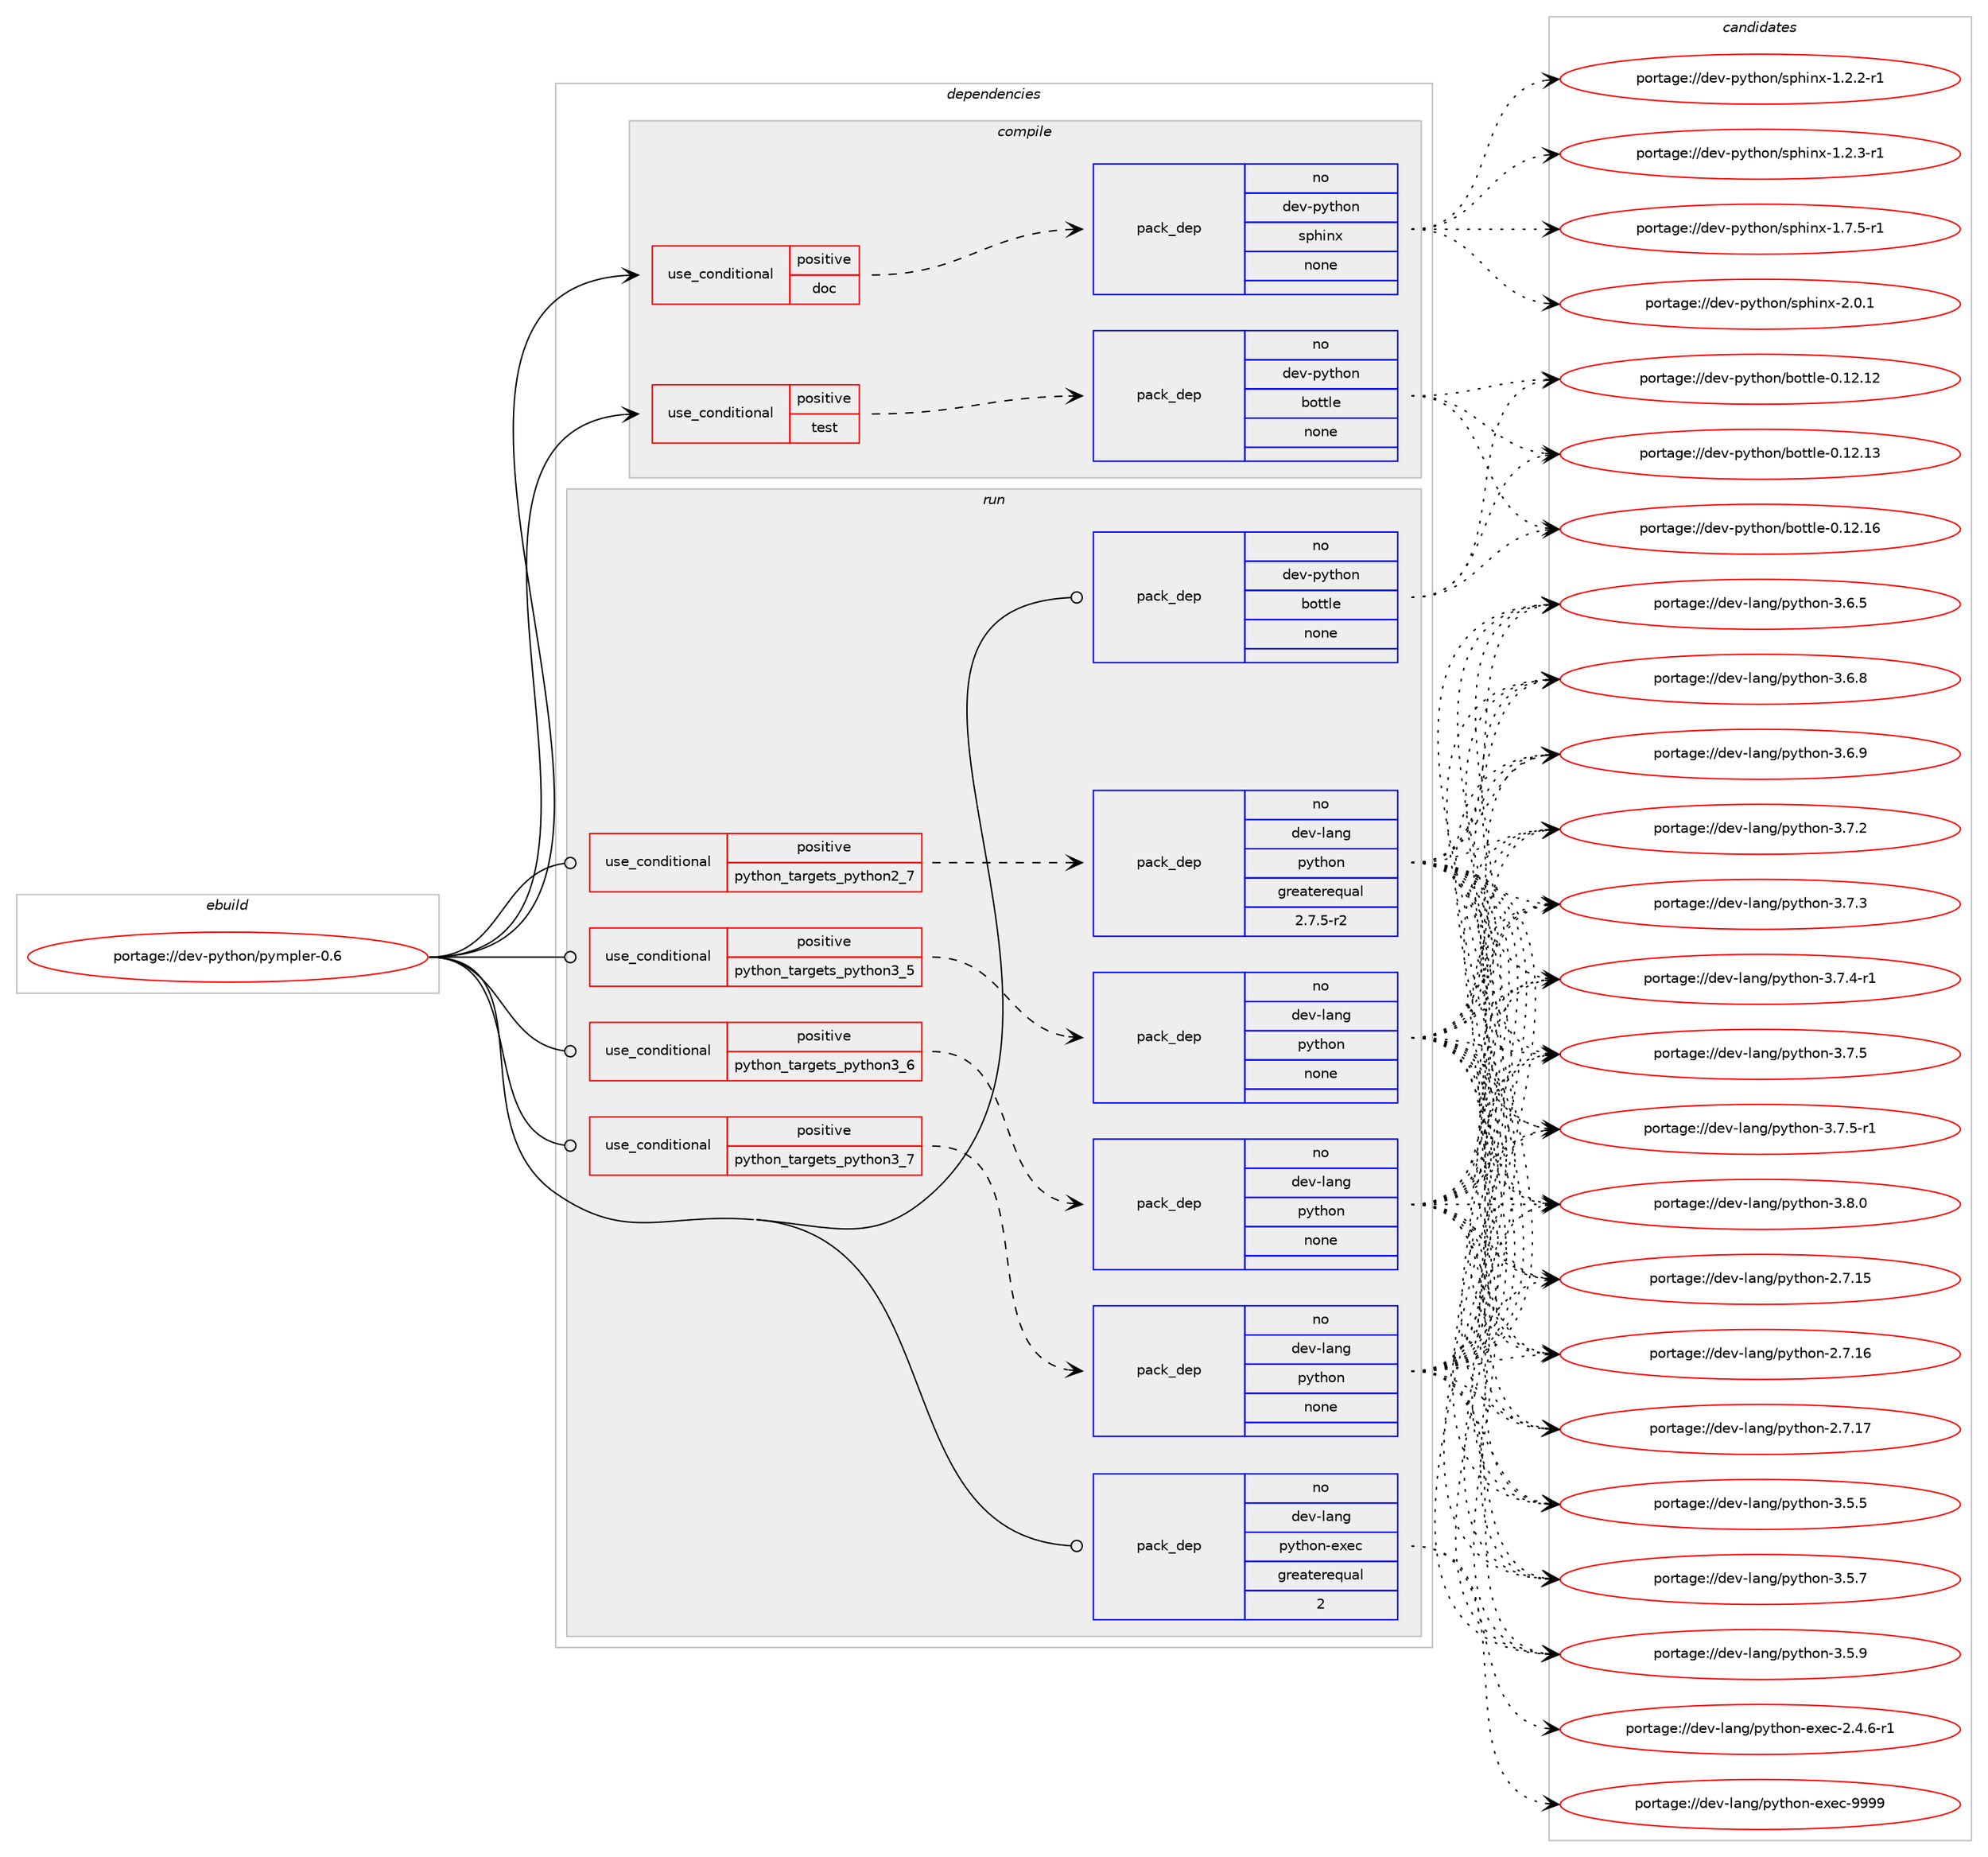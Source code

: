 digraph prolog {

# *************
# Graph options
# *************

newrank=true;
concentrate=true;
compound=true;
graph [rankdir=LR,fontname=Helvetica,fontsize=10,ranksep=1.5];#, ranksep=2.5, nodesep=0.2];
edge  [arrowhead=vee];
node  [fontname=Helvetica,fontsize=10];

# **********
# The ebuild
# **********

subgraph cluster_leftcol {
color=gray;
rank=same;
label=<<i>ebuild</i>>;
id [label="portage://dev-python/pympler-0.6", color=red, width=4, href="../dev-python/pympler-0.6.svg"];
}

# ****************
# The dependencies
# ****************

subgraph cluster_midcol {
color=gray;
label=<<i>dependencies</i>>;
subgraph cluster_compile {
fillcolor="#eeeeee";
style=filled;
label=<<i>compile</i>>;
subgraph cond35573 {
dependency162022 [label=<<TABLE BORDER="0" CELLBORDER="1" CELLSPACING="0" CELLPADDING="4"><TR><TD ROWSPAN="3" CELLPADDING="10">use_conditional</TD></TR><TR><TD>positive</TD></TR><TR><TD>doc</TD></TR></TABLE>>, shape=none, color=red];
subgraph pack123080 {
dependency162023 [label=<<TABLE BORDER="0" CELLBORDER="1" CELLSPACING="0" CELLPADDING="4" WIDTH="220"><TR><TD ROWSPAN="6" CELLPADDING="30">pack_dep</TD></TR><TR><TD WIDTH="110">no</TD></TR><TR><TD>dev-python</TD></TR><TR><TD>sphinx</TD></TR><TR><TD>none</TD></TR><TR><TD></TD></TR></TABLE>>, shape=none, color=blue];
}
dependency162022:e -> dependency162023:w [weight=20,style="dashed",arrowhead="vee"];
}
id:e -> dependency162022:w [weight=20,style="solid",arrowhead="vee"];
subgraph cond35574 {
dependency162024 [label=<<TABLE BORDER="0" CELLBORDER="1" CELLSPACING="0" CELLPADDING="4"><TR><TD ROWSPAN="3" CELLPADDING="10">use_conditional</TD></TR><TR><TD>positive</TD></TR><TR><TD>test</TD></TR></TABLE>>, shape=none, color=red];
subgraph pack123081 {
dependency162025 [label=<<TABLE BORDER="0" CELLBORDER="1" CELLSPACING="0" CELLPADDING="4" WIDTH="220"><TR><TD ROWSPAN="6" CELLPADDING="30">pack_dep</TD></TR><TR><TD WIDTH="110">no</TD></TR><TR><TD>dev-python</TD></TR><TR><TD>bottle</TD></TR><TR><TD>none</TD></TR><TR><TD></TD></TR></TABLE>>, shape=none, color=blue];
}
dependency162024:e -> dependency162025:w [weight=20,style="dashed",arrowhead="vee"];
}
id:e -> dependency162024:w [weight=20,style="solid",arrowhead="vee"];
}
subgraph cluster_compileandrun {
fillcolor="#eeeeee";
style=filled;
label=<<i>compile and run</i>>;
}
subgraph cluster_run {
fillcolor="#eeeeee";
style=filled;
label=<<i>run</i>>;
subgraph cond35575 {
dependency162026 [label=<<TABLE BORDER="0" CELLBORDER="1" CELLSPACING="0" CELLPADDING="4"><TR><TD ROWSPAN="3" CELLPADDING="10">use_conditional</TD></TR><TR><TD>positive</TD></TR><TR><TD>python_targets_python2_7</TD></TR></TABLE>>, shape=none, color=red];
subgraph pack123082 {
dependency162027 [label=<<TABLE BORDER="0" CELLBORDER="1" CELLSPACING="0" CELLPADDING="4" WIDTH="220"><TR><TD ROWSPAN="6" CELLPADDING="30">pack_dep</TD></TR><TR><TD WIDTH="110">no</TD></TR><TR><TD>dev-lang</TD></TR><TR><TD>python</TD></TR><TR><TD>greaterequal</TD></TR><TR><TD>2.7.5-r2</TD></TR></TABLE>>, shape=none, color=blue];
}
dependency162026:e -> dependency162027:w [weight=20,style="dashed",arrowhead="vee"];
}
id:e -> dependency162026:w [weight=20,style="solid",arrowhead="odot"];
subgraph cond35576 {
dependency162028 [label=<<TABLE BORDER="0" CELLBORDER="1" CELLSPACING="0" CELLPADDING="4"><TR><TD ROWSPAN="3" CELLPADDING="10">use_conditional</TD></TR><TR><TD>positive</TD></TR><TR><TD>python_targets_python3_5</TD></TR></TABLE>>, shape=none, color=red];
subgraph pack123083 {
dependency162029 [label=<<TABLE BORDER="0" CELLBORDER="1" CELLSPACING="0" CELLPADDING="4" WIDTH="220"><TR><TD ROWSPAN="6" CELLPADDING="30">pack_dep</TD></TR><TR><TD WIDTH="110">no</TD></TR><TR><TD>dev-lang</TD></TR><TR><TD>python</TD></TR><TR><TD>none</TD></TR><TR><TD></TD></TR></TABLE>>, shape=none, color=blue];
}
dependency162028:e -> dependency162029:w [weight=20,style="dashed",arrowhead="vee"];
}
id:e -> dependency162028:w [weight=20,style="solid",arrowhead="odot"];
subgraph cond35577 {
dependency162030 [label=<<TABLE BORDER="0" CELLBORDER="1" CELLSPACING="0" CELLPADDING="4"><TR><TD ROWSPAN="3" CELLPADDING="10">use_conditional</TD></TR><TR><TD>positive</TD></TR><TR><TD>python_targets_python3_6</TD></TR></TABLE>>, shape=none, color=red];
subgraph pack123084 {
dependency162031 [label=<<TABLE BORDER="0" CELLBORDER="1" CELLSPACING="0" CELLPADDING="4" WIDTH="220"><TR><TD ROWSPAN="6" CELLPADDING="30">pack_dep</TD></TR><TR><TD WIDTH="110">no</TD></TR><TR><TD>dev-lang</TD></TR><TR><TD>python</TD></TR><TR><TD>none</TD></TR><TR><TD></TD></TR></TABLE>>, shape=none, color=blue];
}
dependency162030:e -> dependency162031:w [weight=20,style="dashed",arrowhead="vee"];
}
id:e -> dependency162030:w [weight=20,style="solid",arrowhead="odot"];
subgraph cond35578 {
dependency162032 [label=<<TABLE BORDER="0" CELLBORDER="1" CELLSPACING="0" CELLPADDING="4"><TR><TD ROWSPAN="3" CELLPADDING="10">use_conditional</TD></TR><TR><TD>positive</TD></TR><TR><TD>python_targets_python3_7</TD></TR></TABLE>>, shape=none, color=red];
subgraph pack123085 {
dependency162033 [label=<<TABLE BORDER="0" CELLBORDER="1" CELLSPACING="0" CELLPADDING="4" WIDTH="220"><TR><TD ROWSPAN="6" CELLPADDING="30">pack_dep</TD></TR><TR><TD WIDTH="110">no</TD></TR><TR><TD>dev-lang</TD></TR><TR><TD>python</TD></TR><TR><TD>none</TD></TR><TR><TD></TD></TR></TABLE>>, shape=none, color=blue];
}
dependency162032:e -> dependency162033:w [weight=20,style="dashed",arrowhead="vee"];
}
id:e -> dependency162032:w [weight=20,style="solid",arrowhead="odot"];
subgraph pack123086 {
dependency162034 [label=<<TABLE BORDER="0" CELLBORDER="1" CELLSPACING="0" CELLPADDING="4" WIDTH="220"><TR><TD ROWSPAN="6" CELLPADDING="30">pack_dep</TD></TR><TR><TD WIDTH="110">no</TD></TR><TR><TD>dev-lang</TD></TR><TR><TD>python-exec</TD></TR><TR><TD>greaterequal</TD></TR><TR><TD>2</TD></TR></TABLE>>, shape=none, color=blue];
}
id:e -> dependency162034:w [weight=20,style="solid",arrowhead="odot"];
subgraph pack123087 {
dependency162035 [label=<<TABLE BORDER="0" CELLBORDER="1" CELLSPACING="0" CELLPADDING="4" WIDTH="220"><TR><TD ROWSPAN="6" CELLPADDING="30">pack_dep</TD></TR><TR><TD WIDTH="110">no</TD></TR><TR><TD>dev-python</TD></TR><TR><TD>bottle</TD></TR><TR><TD>none</TD></TR><TR><TD></TD></TR></TABLE>>, shape=none, color=blue];
}
id:e -> dependency162035:w [weight=20,style="solid",arrowhead="odot"];
}
}

# **************
# The candidates
# **************

subgraph cluster_choices {
rank=same;
color=gray;
label=<<i>candidates</i>>;

subgraph choice123080 {
color=black;
nodesep=1;
choiceportage10010111845112121116104111110471151121041051101204549465046504511449 [label="portage://dev-python/sphinx-1.2.2-r1", color=red, width=4,href="../dev-python/sphinx-1.2.2-r1.svg"];
choiceportage10010111845112121116104111110471151121041051101204549465046514511449 [label="portage://dev-python/sphinx-1.2.3-r1", color=red, width=4,href="../dev-python/sphinx-1.2.3-r1.svg"];
choiceportage10010111845112121116104111110471151121041051101204549465546534511449 [label="portage://dev-python/sphinx-1.7.5-r1", color=red, width=4,href="../dev-python/sphinx-1.7.5-r1.svg"];
choiceportage1001011184511212111610411111047115112104105110120455046484649 [label="portage://dev-python/sphinx-2.0.1", color=red, width=4,href="../dev-python/sphinx-2.0.1.svg"];
dependency162023:e -> choiceportage10010111845112121116104111110471151121041051101204549465046504511449:w [style=dotted,weight="100"];
dependency162023:e -> choiceportage10010111845112121116104111110471151121041051101204549465046514511449:w [style=dotted,weight="100"];
dependency162023:e -> choiceportage10010111845112121116104111110471151121041051101204549465546534511449:w [style=dotted,weight="100"];
dependency162023:e -> choiceportage1001011184511212111610411111047115112104105110120455046484649:w [style=dotted,weight="100"];
}
subgraph choice123081 {
color=black;
nodesep=1;
choiceportage1001011184511212111610411111047981111161161081014548464950464950 [label="portage://dev-python/bottle-0.12.12", color=red, width=4,href="../dev-python/bottle-0.12.12.svg"];
choiceportage1001011184511212111610411111047981111161161081014548464950464951 [label="portage://dev-python/bottle-0.12.13", color=red, width=4,href="../dev-python/bottle-0.12.13.svg"];
choiceportage1001011184511212111610411111047981111161161081014548464950464954 [label="portage://dev-python/bottle-0.12.16", color=red, width=4,href="../dev-python/bottle-0.12.16.svg"];
dependency162025:e -> choiceportage1001011184511212111610411111047981111161161081014548464950464950:w [style=dotted,weight="100"];
dependency162025:e -> choiceportage1001011184511212111610411111047981111161161081014548464950464951:w [style=dotted,weight="100"];
dependency162025:e -> choiceportage1001011184511212111610411111047981111161161081014548464950464954:w [style=dotted,weight="100"];
}
subgraph choice123082 {
color=black;
nodesep=1;
choiceportage10010111845108971101034711212111610411111045504655464953 [label="portage://dev-lang/python-2.7.15", color=red, width=4,href="../dev-lang/python-2.7.15.svg"];
choiceportage10010111845108971101034711212111610411111045504655464954 [label="portage://dev-lang/python-2.7.16", color=red, width=4,href="../dev-lang/python-2.7.16.svg"];
choiceportage10010111845108971101034711212111610411111045504655464955 [label="portage://dev-lang/python-2.7.17", color=red, width=4,href="../dev-lang/python-2.7.17.svg"];
choiceportage100101118451089711010347112121116104111110455146534653 [label="portage://dev-lang/python-3.5.5", color=red, width=4,href="../dev-lang/python-3.5.5.svg"];
choiceportage100101118451089711010347112121116104111110455146534655 [label="portage://dev-lang/python-3.5.7", color=red, width=4,href="../dev-lang/python-3.5.7.svg"];
choiceportage100101118451089711010347112121116104111110455146534657 [label="portage://dev-lang/python-3.5.9", color=red, width=4,href="../dev-lang/python-3.5.9.svg"];
choiceportage100101118451089711010347112121116104111110455146544653 [label="portage://dev-lang/python-3.6.5", color=red, width=4,href="../dev-lang/python-3.6.5.svg"];
choiceportage100101118451089711010347112121116104111110455146544656 [label="portage://dev-lang/python-3.6.8", color=red, width=4,href="../dev-lang/python-3.6.8.svg"];
choiceportage100101118451089711010347112121116104111110455146544657 [label="portage://dev-lang/python-3.6.9", color=red, width=4,href="../dev-lang/python-3.6.9.svg"];
choiceportage100101118451089711010347112121116104111110455146554650 [label="portage://dev-lang/python-3.7.2", color=red, width=4,href="../dev-lang/python-3.7.2.svg"];
choiceportage100101118451089711010347112121116104111110455146554651 [label="portage://dev-lang/python-3.7.3", color=red, width=4,href="../dev-lang/python-3.7.3.svg"];
choiceportage1001011184510897110103471121211161041111104551465546524511449 [label="portage://dev-lang/python-3.7.4-r1", color=red, width=4,href="../dev-lang/python-3.7.4-r1.svg"];
choiceportage100101118451089711010347112121116104111110455146554653 [label="portage://dev-lang/python-3.7.5", color=red, width=4,href="../dev-lang/python-3.7.5.svg"];
choiceportage1001011184510897110103471121211161041111104551465546534511449 [label="portage://dev-lang/python-3.7.5-r1", color=red, width=4,href="../dev-lang/python-3.7.5-r1.svg"];
choiceportage100101118451089711010347112121116104111110455146564648 [label="portage://dev-lang/python-3.8.0", color=red, width=4,href="../dev-lang/python-3.8.0.svg"];
dependency162027:e -> choiceportage10010111845108971101034711212111610411111045504655464953:w [style=dotted,weight="100"];
dependency162027:e -> choiceportage10010111845108971101034711212111610411111045504655464954:w [style=dotted,weight="100"];
dependency162027:e -> choiceportage10010111845108971101034711212111610411111045504655464955:w [style=dotted,weight="100"];
dependency162027:e -> choiceportage100101118451089711010347112121116104111110455146534653:w [style=dotted,weight="100"];
dependency162027:e -> choiceportage100101118451089711010347112121116104111110455146534655:w [style=dotted,weight="100"];
dependency162027:e -> choiceportage100101118451089711010347112121116104111110455146534657:w [style=dotted,weight="100"];
dependency162027:e -> choiceportage100101118451089711010347112121116104111110455146544653:w [style=dotted,weight="100"];
dependency162027:e -> choiceportage100101118451089711010347112121116104111110455146544656:w [style=dotted,weight="100"];
dependency162027:e -> choiceportage100101118451089711010347112121116104111110455146544657:w [style=dotted,weight="100"];
dependency162027:e -> choiceportage100101118451089711010347112121116104111110455146554650:w [style=dotted,weight="100"];
dependency162027:e -> choiceportage100101118451089711010347112121116104111110455146554651:w [style=dotted,weight="100"];
dependency162027:e -> choiceportage1001011184510897110103471121211161041111104551465546524511449:w [style=dotted,weight="100"];
dependency162027:e -> choiceportage100101118451089711010347112121116104111110455146554653:w [style=dotted,weight="100"];
dependency162027:e -> choiceportage1001011184510897110103471121211161041111104551465546534511449:w [style=dotted,weight="100"];
dependency162027:e -> choiceportage100101118451089711010347112121116104111110455146564648:w [style=dotted,weight="100"];
}
subgraph choice123083 {
color=black;
nodesep=1;
choiceportage10010111845108971101034711212111610411111045504655464953 [label="portage://dev-lang/python-2.7.15", color=red, width=4,href="../dev-lang/python-2.7.15.svg"];
choiceportage10010111845108971101034711212111610411111045504655464954 [label="portage://dev-lang/python-2.7.16", color=red, width=4,href="../dev-lang/python-2.7.16.svg"];
choiceportage10010111845108971101034711212111610411111045504655464955 [label="portage://dev-lang/python-2.7.17", color=red, width=4,href="../dev-lang/python-2.7.17.svg"];
choiceportage100101118451089711010347112121116104111110455146534653 [label="portage://dev-lang/python-3.5.5", color=red, width=4,href="../dev-lang/python-3.5.5.svg"];
choiceportage100101118451089711010347112121116104111110455146534655 [label="portage://dev-lang/python-3.5.7", color=red, width=4,href="../dev-lang/python-3.5.7.svg"];
choiceportage100101118451089711010347112121116104111110455146534657 [label="portage://dev-lang/python-3.5.9", color=red, width=4,href="../dev-lang/python-3.5.9.svg"];
choiceportage100101118451089711010347112121116104111110455146544653 [label="portage://dev-lang/python-3.6.5", color=red, width=4,href="../dev-lang/python-3.6.5.svg"];
choiceportage100101118451089711010347112121116104111110455146544656 [label="portage://dev-lang/python-3.6.8", color=red, width=4,href="../dev-lang/python-3.6.8.svg"];
choiceportage100101118451089711010347112121116104111110455146544657 [label="portage://dev-lang/python-3.6.9", color=red, width=4,href="../dev-lang/python-3.6.9.svg"];
choiceportage100101118451089711010347112121116104111110455146554650 [label="portage://dev-lang/python-3.7.2", color=red, width=4,href="../dev-lang/python-3.7.2.svg"];
choiceportage100101118451089711010347112121116104111110455146554651 [label="portage://dev-lang/python-3.7.3", color=red, width=4,href="../dev-lang/python-3.7.3.svg"];
choiceportage1001011184510897110103471121211161041111104551465546524511449 [label="portage://dev-lang/python-3.7.4-r1", color=red, width=4,href="../dev-lang/python-3.7.4-r1.svg"];
choiceportage100101118451089711010347112121116104111110455146554653 [label="portage://dev-lang/python-3.7.5", color=red, width=4,href="../dev-lang/python-3.7.5.svg"];
choiceportage1001011184510897110103471121211161041111104551465546534511449 [label="portage://dev-lang/python-3.7.5-r1", color=red, width=4,href="../dev-lang/python-3.7.5-r1.svg"];
choiceportage100101118451089711010347112121116104111110455146564648 [label="portage://dev-lang/python-3.8.0", color=red, width=4,href="../dev-lang/python-3.8.0.svg"];
dependency162029:e -> choiceportage10010111845108971101034711212111610411111045504655464953:w [style=dotted,weight="100"];
dependency162029:e -> choiceportage10010111845108971101034711212111610411111045504655464954:w [style=dotted,weight="100"];
dependency162029:e -> choiceportage10010111845108971101034711212111610411111045504655464955:w [style=dotted,weight="100"];
dependency162029:e -> choiceportage100101118451089711010347112121116104111110455146534653:w [style=dotted,weight="100"];
dependency162029:e -> choiceportage100101118451089711010347112121116104111110455146534655:w [style=dotted,weight="100"];
dependency162029:e -> choiceportage100101118451089711010347112121116104111110455146534657:w [style=dotted,weight="100"];
dependency162029:e -> choiceportage100101118451089711010347112121116104111110455146544653:w [style=dotted,weight="100"];
dependency162029:e -> choiceportage100101118451089711010347112121116104111110455146544656:w [style=dotted,weight="100"];
dependency162029:e -> choiceportage100101118451089711010347112121116104111110455146544657:w [style=dotted,weight="100"];
dependency162029:e -> choiceportage100101118451089711010347112121116104111110455146554650:w [style=dotted,weight="100"];
dependency162029:e -> choiceportage100101118451089711010347112121116104111110455146554651:w [style=dotted,weight="100"];
dependency162029:e -> choiceportage1001011184510897110103471121211161041111104551465546524511449:w [style=dotted,weight="100"];
dependency162029:e -> choiceportage100101118451089711010347112121116104111110455146554653:w [style=dotted,weight="100"];
dependency162029:e -> choiceportage1001011184510897110103471121211161041111104551465546534511449:w [style=dotted,weight="100"];
dependency162029:e -> choiceportage100101118451089711010347112121116104111110455146564648:w [style=dotted,weight="100"];
}
subgraph choice123084 {
color=black;
nodesep=1;
choiceportage10010111845108971101034711212111610411111045504655464953 [label="portage://dev-lang/python-2.7.15", color=red, width=4,href="../dev-lang/python-2.7.15.svg"];
choiceportage10010111845108971101034711212111610411111045504655464954 [label="portage://dev-lang/python-2.7.16", color=red, width=4,href="../dev-lang/python-2.7.16.svg"];
choiceportage10010111845108971101034711212111610411111045504655464955 [label="portage://dev-lang/python-2.7.17", color=red, width=4,href="../dev-lang/python-2.7.17.svg"];
choiceportage100101118451089711010347112121116104111110455146534653 [label="portage://dev-lang/python-3.5.5", color=red, width=4,href="../dev-lang/python-3.5.5.svg"];
choiceportage100101118451089711010347112121116104111110455146534655 [label="portage://dev-lang/python-3.5.7", color=red, width=4,href="../dev-lang/python-3.5.7.svg"];
choiceportage100101118451089711010347112121116104111110455146534657 [label="portage://dev-lang/python-3.5.9", color=red, width=4,href="../dev-lang/python-3.5.9.svg"];
choiceportage100101118451089711010347112121116104111110455146544653 [label="portage://dev-lang/python-3.6.5", color=red, width=4,href="../dev-lang/python-3.6.5.svg"];
choiceportage100101118451089711010347112121116104111110455146544656 [label="portage://dev-lang/python-3.6.8", color=red, width=4,href="../dev-lang/python-3.6.8.svg"];
choiceportage100101118451089711010347112121116104111110455146544657 [label="portage://dev-lang/python-3.6.9", color=red, width=4,href="../dev-lang/python-3.6.9.svg"];
choiceportage100101118451089711010347112121116104111110455146554650 [label="portage://dev-lang/python-3.7.2", color=red, width=4,href="../dev-lang/python-3.7.2.svg"];
choiceportage100101118451089711010347112121116104111110455146554651 [label="portage://dev-lang/python-3.7.3", color=red, width=4,href="../dev-lang/python-3.7.3.svg"];
choiceportage1001011184510897110103471121211161041111104551465546524511449 [label="portage://dev-lang/python-3.7.4-r1", color=red, width=4,href="../dev-lang/python-3.7.4-r1.svg"];
choiceportage100101118451089711010347112121116104111110455146554653 [label="portage://dev-lang/python-3.7.5", color=red, width=4,href="../dev-lang/python-3.7.5.svg"];
choiceportage1001011184510897110103471121211161041111104551465546534511449 [label="portage://dev-lang/python-3.7.5-r1", color=red, width=4,href="../dev-lang/python-3.7.5-r1.svg"];
choiceportage100101118451089711010347112121116104111110455146564648 [label="portage://dev-lang/python-3.8.0", color=red, width=4,href="../dev-lang/python-3.8.0.svg"];
dependency162031:e -> choiceportage10010111845108971101034711212111610411111045504655464953:w [style=dotted,weight="100"];
dependency162031:e -> choiceportage10010111845108971101034711212111610411111045504655464954:w [style=dotted,weight="100"];
dependency162031:e -> choiceportage10010111845108971101034711212111610411111045504655464955:w [style=dotted,weight="100"];
dependency162031:e -> choiceportage100101118451089711010347112121116104111110455146534653:w [style=dotted,weight="100"];
dependency162031:e -> choiceportage100101118451089711010347112121116104111110455146534655:w [style=dotted,weight="100"];
dependency162031:e -> choiceportage100101118451089711010347112121116104111110455146534657:w [style=dotted,weight="100"];
dependency162031:e -> choiceportage100101118451089711010347112121116104111110455146544653:w [style=dotted,weight="100"];
dependency162031:e -> choiceportage100101118451089711010347112121116104111110455146544656:w [style=dotted,weight="100"];
dependency162031:e -> choiceportage100101118451089711010347112121116104111110455146544657:w [style=dotted,weight="100"];
dependency162031:e -> choiceportage100101118451089711010347112121116104111110455146554650:w [style=dotted,weight="100"];
dependency162031:e -> choiceportage100101118451089711010347112121116104111110455146554651:w [style=dotted,weight="100"];
dependency162031:e -> choiceportage1001011184510897110103471121211161041111104551465546524511449:w [style=dotted,weight="100"];
dependency162031:e -> choiceportage100101118451089711010347112121116104111110455146554653:w [style=dotted,weight="100"];
dependency162031:e -> choiceportage1001011184510897110103471121211161041111104551465546534511449:w [style=dotted,weight="100"];
dependency162031:e -> choiceportage100101118451089711010347112121116104111110455146564648:w [style=dotted,weight="100"];
}
subgraph choice123085 {
color=black;
nodesep=1;
choiceportage10010111845108971101034711212111610411111045504655464953 [label="portage://dev-lang/python-2.7.15", color=red, width=4,href="../dev-lang/python-2.7.15.svg"];
choiceportage10010111845108971101034711212111610411111045504655464954 [label="portage://dev-lang/python-2.7.16", color=red, width=4,href="../dev-lang/python-2.7.16.svg"];
choiceportage10010111845108971101034711212111610411111045504655464955 [label="portage://dev-lang/python-2.7.17", color=red, width=4,href="../dev-lang/python-2.7.17.svg"];
choiceportage100101118451089711010347112121116104111110455146534653 [label="portage://dev-lang/python-3.5.5", color=red, width=4,href="../dev-lang/python-3.5.5.svg"];
choiceportage100101118451089711010347112121116104111110455146534655 [label="portage://dev-lang/python-3.5.7", color=red, width=4,href="../dev-lang/python-3.5.7.svg"];
choiceportage100101118451089711010347112121116104111110455146534657 [label="portage://dev-lang/python-3.5.9", color=red, width=4,href="../dev-lang/python-3.5.9.svg"];
choiceportage100101118451089711010347112121116104111110455146544653 [label="portage://dev-lang/python-3.6.5", color=red, width=4,href="../dev-lang/python-3.6.5.svg"];
choiceportage100101118451089711010347112121116104111110455146544656 [label="portage://dev-lang/python-3.6.8", color=red, width=4,href="../dev-lang/python-3.6.8.svg"];
choiceportage100101118451089711010347112121116104111110455146544657 [label="portage://dev-lang/python-3.6.9", color=red, width=4,href="../dev-lang/python-3.6.9.svg"];
choiceportage100101118451089711010347112121116104111110455146554650 [label="portage://dev-lang/python-3.7.2", color=red, width=4,href="../dev-lang/python-3.7.2.svg"];
choiceportage100101118451089711010347112121116104111110455146554651 [label="portage://dev-lang/python-3.7.3", color=red, width=4,href="../dev-lang/python-3.7.3.svg"];
choiceportage1001011184510897110103471121211161041111104551465546524511449 [label="portage://dev-lang/python-3.7.4-r1", color=red, width=4,href="../dev-lang/python-3.7.4-r1.svg"];
choiceportage100101118451089711010347112121116104111110455146554653 [label="portage://dev-lang/python-3.7.5", color=red, width=4,href="../dev-lang/python-3.7.5.svg"];
choiceportage1001011184510897110103471121211161041111104551465546534511449 [label="portage://dev-lang/python-3.7.5-r1", color=red, width=4,href="../dev-lang/python-3.7.5-r1.svg"];
choiceportage100101118451089711010347112121116104111110455146564648 [label="portage://dev-lang/python-3.8.0", color=red, width=4,href="../dev-lang/python-3.8.0.svg"];
dependency162033:e -> choiceportage10010111845108971101034711212111610411111045504655464953:w [style=dotted,weight="100"];
dependency162033:e -> choiceportage10010111845108971101034711212111610411111045504655464954:w [style=dotted,weight="100"];
dependency162033:e -> choiceportage10010111845108971101034711212111610411111045504655464955:w [style=dotted,weight="100"];
dependency162033:e -> choiceportage100101118451089711010347112121116104111110455146534653:w [style=dotted,weight="100"];
dependency162033:e -> choiceportage100101118451089711010347112121116104111110455146534655:w [style=dotted,weight="100"];
dependency162033:e -> choiceportage100101118451089711010347112121116104111110455146534657:w [style=dotted,weight="100"];
dependency162033:e -> choiceportage100101118451089711010347112121116104111110455146544653:w [style=dotted,weight="100"];
dependency162033:e -> choiceportage100101118451089711010347112121116104111110455146544656:w [style=dotted,weight="100"];
dependency162033:e -> choiceportage100101118451089711010347112121116104111110455146544657:w [style=dotted,weight="100"];
dependency162033:e -> choiceportage100101118451089711010347112121116104111110455146554650:w [style=dotted,weight="100"];
dependency162033:e -> choiceportage100101118451089711010347112121116104111110455146554651:w [style=dotted,weight="100"];
dependency162033:e -> choiceportage1001011184510897110103471121211161041111104551465546524511449:w [style=dotted,weight="100"];
dependency162033:e -> choiceportage100101118451089711010347112121116104111110455146554653:w [style=dotted,weight="100"];
dependency162033:e -> choiceportage1001011184510897110103471121211161041111104551465546534511449:w [style=dotted,weight="100"];
dependency162033:e -> choiceportage100101118451089711010347112121116104111110455146564648:w [style=dotted,weight="100"];
}
subgraph choice123086 {
color=black;
nodesep=1;
choiceportage10010111845108971101034711212111610411111045101120101994550465246544511449 [label="portage://dev-lang/python-exec-2.4.6-r1", color=red, width=4,href="../dev-lang/python-exec-2.4.6-r1.svg"];
choiceportage10010111845108971101034711212111610411111045101120101994557575757 [label="portage://dev-lang/python-exec-9999", color=red, width=4,href="../dev-lang/python-exec-9999.svg"];
dependency162034:e -> choiceportage10010111845108971101034711212111610411111045101120101994550465246544511449:w [style=dotted,weight="100"];
dependency162034:e -> choiceportage10010111845108971101034711212111610411111045101120101994557575757:w [style=dotted,weight="100"];
}
subgraph choice123087 {
color=black;
nodesep=1;
choiceportage1001011184511212111610411111047981111161161081014548464950464950 [label="portage://dev-python/bottle-0.12.12", color=red, width=4,href="../dev-python/bottle-0.12.12.svg"];
choiceportage1001011184511212111610411111047981111161161081014548464950464951 [label="portage://dev-python/bottle-0.12.13", color=red, width=4,href="../dev-python/bottle-0.12.13.svg"];
choiceportage1001011184511212111610411111047981111161161081014548464950464954 [label="portage://dev-python/bottle-0.12.16", color=red, width=4,href="../dev-python/bottle-0.12.16.svg"];
dependency162035:e -> choiceportage1001011184511212111610411111047981111161161081014548464950464950:w [style=dotted,weight="100"];
dependency162035:e -> choiceportage1001011184511212111610411111047981111161161081014548464950464951:w [style=dotted,weight="100"];
dependency162035:e -> choiceportage1001011184511212111610411111047981111161161081014548464950464954:w [style=dotted,weight="100"];
}
}

}
